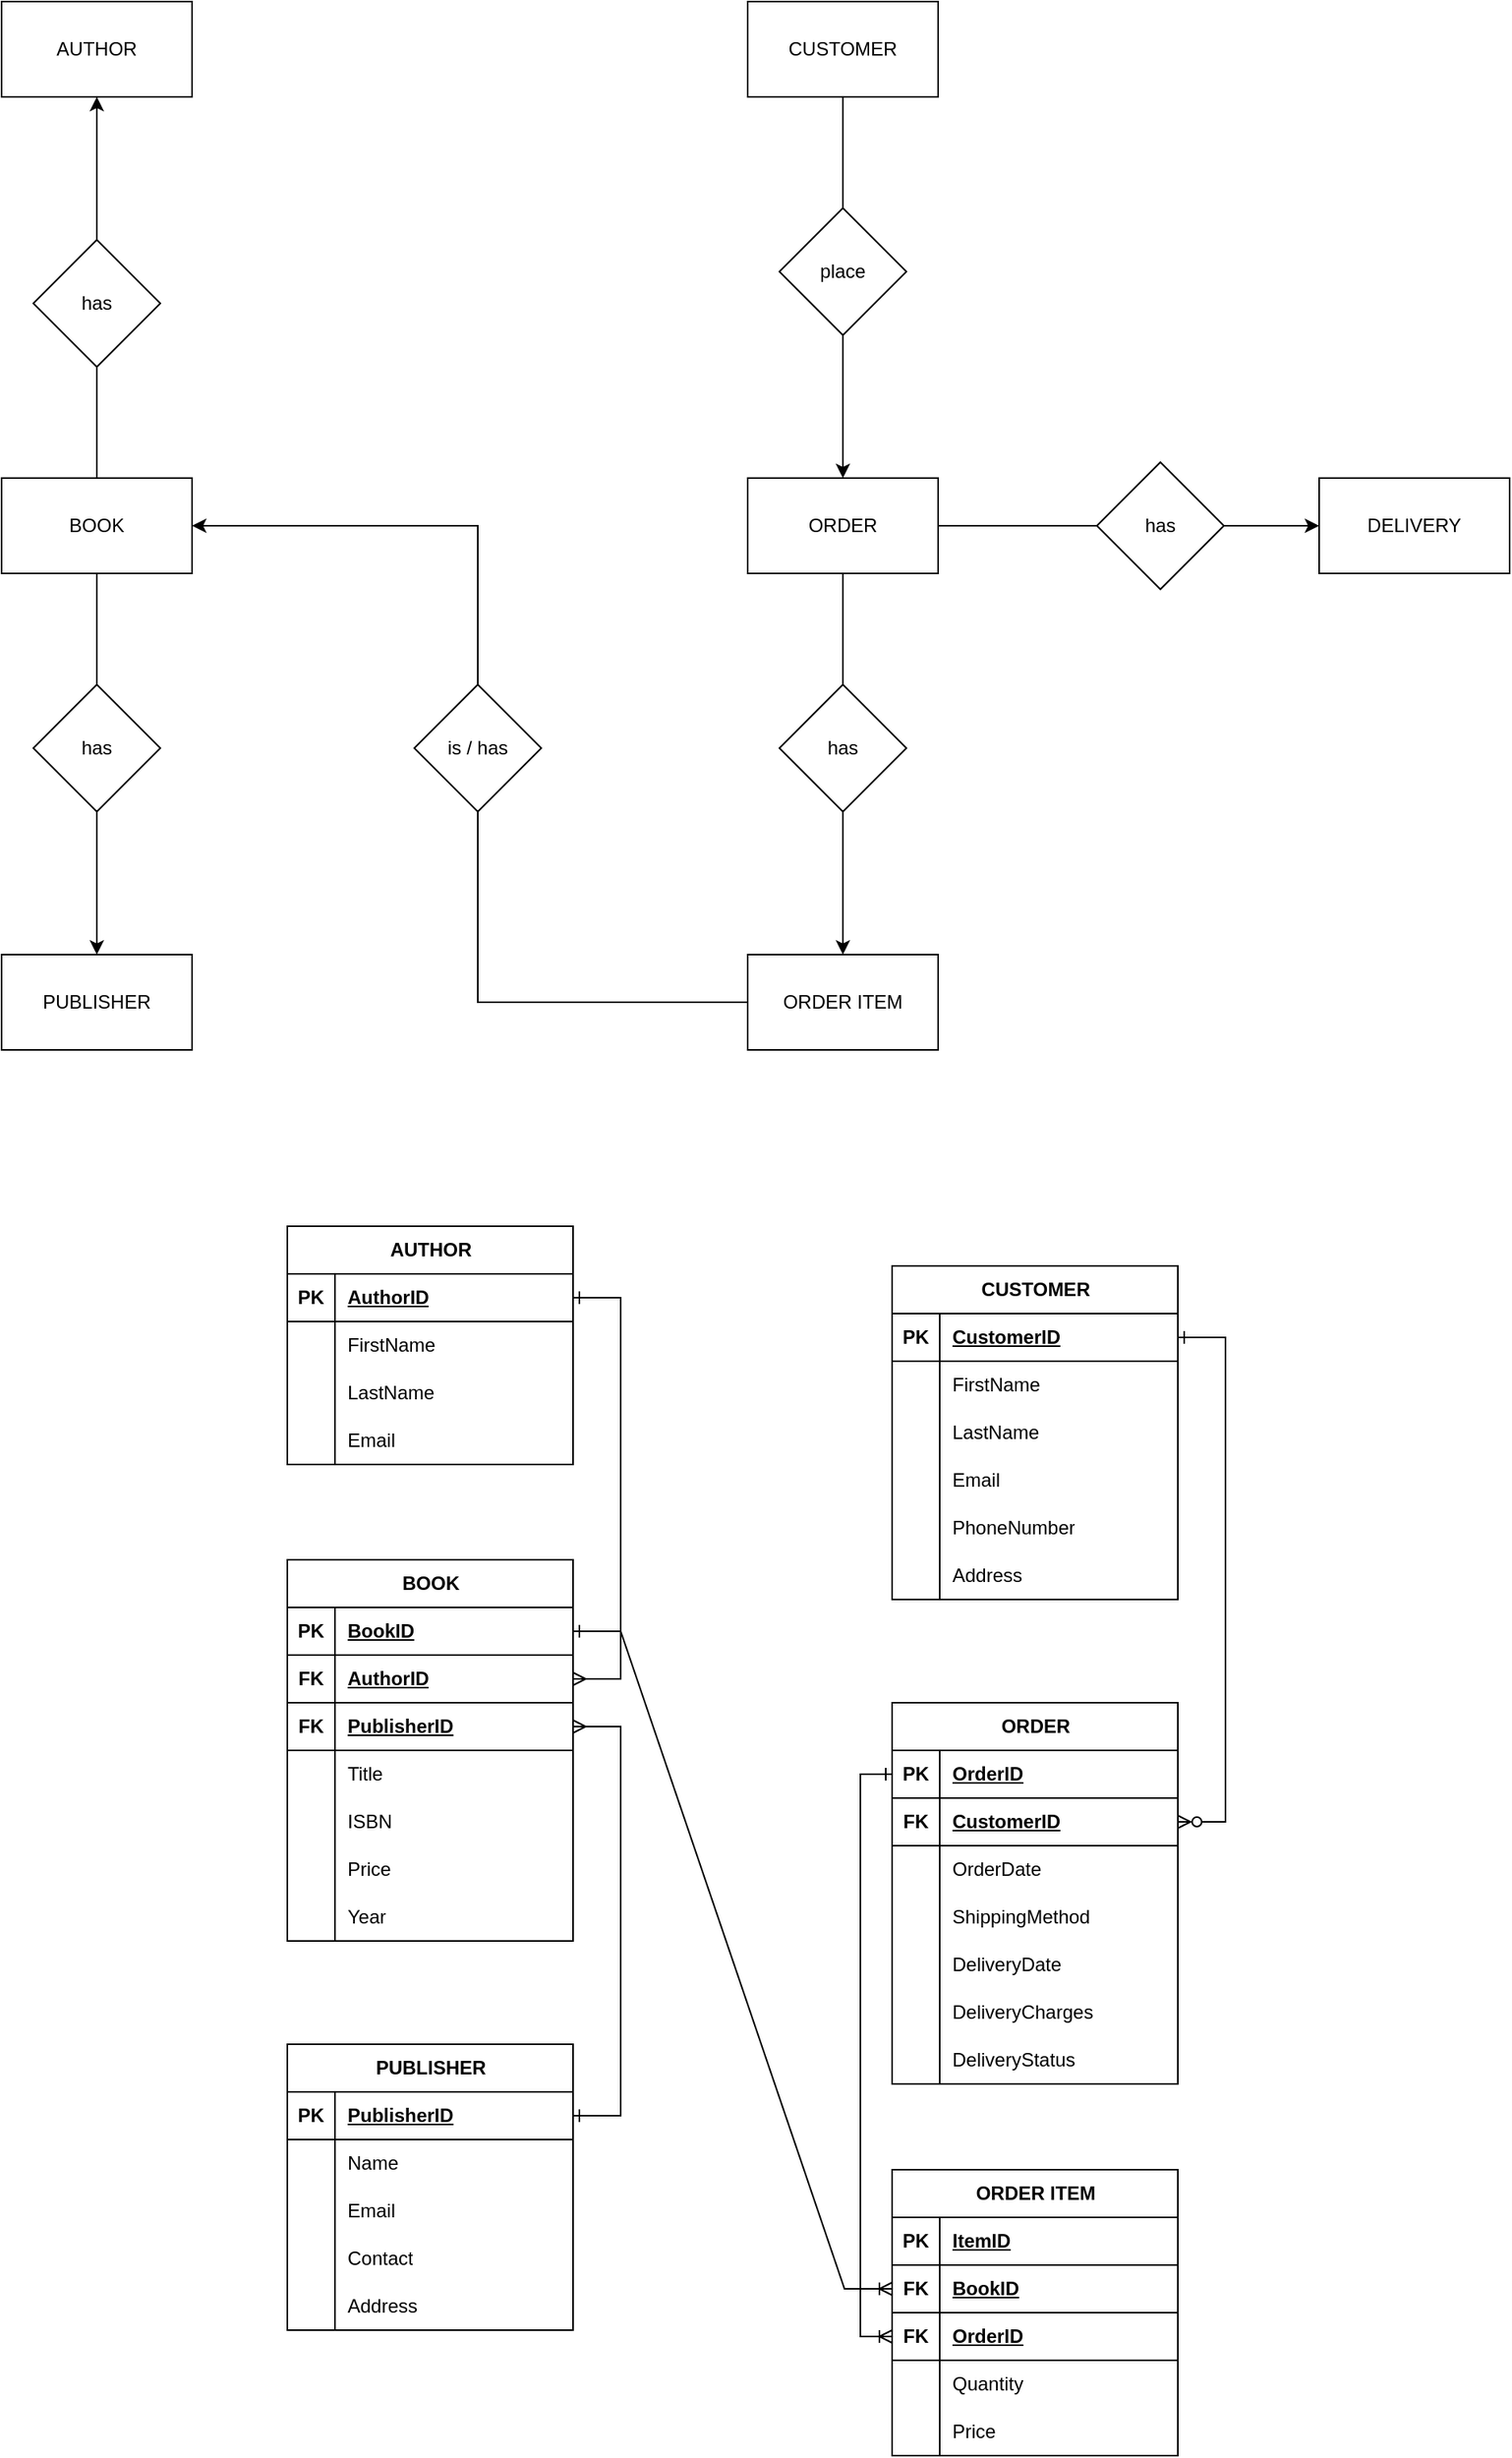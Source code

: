 <mxfile version="21.1.1" type="device">
  <diagram id="R2lEEEUBdFMjLlhIrx00" name="Page-1">
    <mxGraphModel dx="2206" dy="1990" grid="1" gridSize="10" guides="1" tooltips="1" connect="1" arrows="1" fold="1" page="1" pageScale="1" pageWidth="1169" pageHeight="827" math="0" shadow="0" extFonts="Permanent Marker^https://fonts.googleapis.com/css?family=Permanent+Marker">
      <root>
        <mxCell id="0" />
        <mxCell id="1" parent="0" />
        <mxCell id="jozKM6SbmB-oTrVSkdxk-28" value="BOOK" style="shape=table;startSize=30;container=1;collapsible=1;childLayout=tableLayout;fixedRows=1;rowLines=0;fontStyle=1;align=center;resizeLast=1;html=1;" parent="1" vertex="1">
          <mxGeometry x="289" y="237" width="180" height="240" as="geometry" />
        </mxCell>
        <mxCell id="jozKM6SbmB-oTrVSkdxk-29" value="" style="shape=tableRow;horizontal=0;startSize=0;swimlaneHead=0;swimlaneBody=0;fillColor=none;collapsible=0;dropTarget=0;points=[[0,0.5],[1,0.5]];portConstraint=eastwest;top=0;left=0;right=0;bottom=1;" parent="jozKM6SbmB-oTrVSkdxk-28" vertex="1">
          <mxGeometry y="30" width="180" height="30" as="geometry" />
        </mxCell>
        <mxCell id="jozKM6SbmB-oTrVSkdxk-30" value="PK" style="shape=partialRectangle;connectable=0;fillColor=none;top=0;left=0;bottom=0;right=0;fontStyle=1;overflow=hidden;whiteSpace=wrap;html=1;" parent="jozKM6SbmB-oTrVSkdxk-29" vertex="1">
          <mxGeometry width="30" height="30" as="geometry">
            <mxRectangle width="30" height="30" as="alternateBounds" />
          </mxGeometry>
        </mxCell>
        <mxCell id="jozKM6SbmB-oTrVSkdxk-31" value="BookID" style="shape=partialRectangle;connectable=0;fillColor=none;top=0;left=0;bottom=0;right=0;align=left;spacingLeft=6;fontStyle=5;overflow=hidden;whiteSpace=wrap;html=1;" parent="jozKM6SbmB-oTrVSkdxk-29" vertex="1">
          <mxGeometry x="30" width="150" height="30" as="geometry">
            <mxRectangle width="150" height="30" as="alternateBounds" />
          </mxGeometry>
        </mxCell>
        <mxCell id="jozKM6SbmB-oTrVSkdxk-190" value="" style="shape=tableRow;horizontal=0;startSize=0;swimlaneHead=0;swimlaneBody=0;fillColor=none;collapsible=0;dropTarget=0;points=[[0,0.5],[1,0.5]];portConstraint=eastwest;top=0;left=0;right=0;bottom=1;" parent="jozKM6SbmB-oTrVSkdxk-28" vertex="1">
          <mxGeometry y="60" width="180" height="30" as="geometry" />
        </mxCell>
        <mxCell id="jozKM6SbmB-oTrVSkdxk-191" value="FK" style="shape=partialRectangle;connectable=0;fillColor=none;top=0;left=0;bottom=0;right=0;fontStyle=1;overflow=hidden;whiteSpace=wrap;html=1;" parent="jozKM6SbmB-oTrVSkdxk-190" vertex="1">
          <mxGeometry width="30" height="30" as="geometry">
            <mxRectangle width="30" height="30" as="alternateBounds" />
          </mxGeometry>
        </mxCell>
        <mxCell id="jozKM6SbmB-oTrVSkdxk-192" value="AuthorID" style="shape=partialRectangle;connectable=0;fillColor=none;top=0;left=0;bottom=0;right=0;align=left;spacingLeft=6;fontStyle=5;overflow=hidden;whiteSpace=wrap;html=1;" parent="jozKM6SbmB-oTrVSkdxk-190" vertex="1">
          <mxGeometry x="30" width="150" height="30" as="geometry">
            <mxRectangle width="150" height="30" as="alternateBounds" />
          </mxGeometry>
        </mxCell>
        <mxCell id="jozKM6SbmB-oTrVSkdxk-206" value="" style="shape=tableRow;horizontal=0;startSize=0;swimlaneHead=0;swimlaneBody=0;fillColor=none;collapsible=0;dropTarget=0;points=[[0,0.5],[1,0.5]];portConstraint=eastwest;top=0;left=0;right=0;bottom=1;" parent="jozKM6SbmB-oTrVSkdxk-28" vertex="1">
          <mxGeometry y="90" width="180" height="30" as="geometry" />
        </mxCell>
        <mxCell id="jozKM6SbmB-oTrVSkdxk-207" value="FK" style="shape=partialRectangle;connectable=0;fillColor=none;top=0;left=0;bottom=0;right=0;fontStyle=1;overflow=hidden;whiteSpace=wrap;html=1;" parent="jozKM6SbmB-oTrVSkdxk-206" vertex="1">
          <mxGeometry width="30" height="30" as="geometry">
            <mxRectangle width="30" height="30" as="alternateBounds" />
          </mxGeometry>
        </mxCell>
        <mxCell id="jozKM6SbmB-oTrVSkdxk-208" value="PublisherID" style="shape=partialRectangle;connectable=0;fillColor=none;top=0;left=0;bottom=0;right=0;align=left;spacingLeft=6;fontStyle=5;overflow=hidden;whiteSpace=wrap;html=1;" parent="jozKM6SbmB-oTrVSkdxk-206" vertex="1">
          <mxGeometry x="30" width="150" height="30" as="geometry">
            <mxRectangle width="150" height="30" as="alternateBounds" />
          </mxGeometry>
        </mxCell>
        <mxCell id="jozKM6SbmB-oTrVSkdxk-32" value="" style="shape=tableRow;horizontal=0;startSize=0;swimlaneHead=0;swimlaneBody=0;fillColor=none;collapsible=0;dropTarget=0;points=[[0,0.5],[1,0.5]];portConstraint=eastwest;top=0;left=0;right=0;bottom=0;" parent="jozKM6SbmB-oTrVSkdxk-28" vertex="1">
          <mxGeometry y="120" width="180" height="30" as="geometry" />
        </mxCell>
        <mxCell id="jozKM6SbmB-oTrVSkdxk-33" value="" style="shape=partialRectangle;connectable=0;fillColor=none;top=0;left=0;bottom=0;right=0;editable=1;overflow=hidden;whiteSpace=wrap;html=1;" parent="jozKM6SbmB-oTrVSkdxk-32" vertex="1">
          <mxGeometry width="30" height="30" as="geometry">
            <mxRectangle width="30" height="30" as="alternateBounds" />
          </mxGeometry>
        </mxCell>
        <mxCell id="jozKM6SbmB-oTrVSkdxk-34" value="Title&lt;span style=&quot;white-space: pre;&quot;&gt; &lt;/span&gt;" style="shape=partialRectangle;connectable=0;fillColor=none;top=0;left=0;bottom=0;right=0;align=left;spacingLeft=6;overflow=hidden;whiteSpace=wrap;html=1;" parent="jozKM6SbmB-oTrVSkdxk-32" vertex="1">
          <mxGeometry x="30" width="150" height="30" as="geometry">
            <mxRectangle width="150" height="30" as="alternateBounds" />
          </mxGeometry>
        </mxCell>
        <mxCell id="jozKM6SbmB-oTrVSkdxk-38" value="" style="shape=tableRow;horizontal=0;startSize=0;swimlaneHead=0;swimlaneBody=0;fillColor=none;collapsible=0;dropTarget=0;points=[[0,0.5],[1,0.5]];portConstraint=eastwest;top=0;left=0;right=0;bottom=0;" parent="jozKM6SbmB-oTrVSkdxk-28" vertex="1">
          <mxGeometry y="150" width="180" height="30" as="geometry" />
        </mxCell>
        <mxCell id="jozKM6SbmB-oTrVSkdxk-39" value="" style="shape=partialRectangle;connectable=0;fillColor=none;top=0;left=0;bottom=0;right=0;editable=1;overflow=hidden;whiteSpace=wrap;html=1;" parent="jozKM6SbmB-oTrVSkdxk-38" vertex="1">
          <mxGeometry width="30" height="30" as="geometry">
            <mxRectangle width="30" height="30" as="alternateBounds" />
          </mxGeometry>
        </mxCell>
        <mxCell id="jozKM6SbmB-oTrVSkdxk-40" value="ISBN" style="shape=partialRectangle;connectable=0;fillColor=none;top=0;left=0;bottom=0;right=0;align=left;spacingLeft=6;overflow=hidden;whiteSpace=wrap;html=1;" parent="jozKM6SbmB-oTrVSkdxk-38" vertex="1">
          <mxGeometry x="30" width="150" height="30" as="geometry">
            <mxRectangle width="150" height="30" as="alternateBounds" />
          </mxGeometry>
        </mxCell>
        <mxCell id="jozKM6SbmB-oTrVSkdxk-41" value="" style="shape=tableRow;horizontal=0;startSize=0;swimlaneHead=0;swimlaneBody=0;fillColor=none;collapsible=0;dropTarget=0;points=[[0,0.5],[1,0.5]];portConstraint=eastwest;top=0;left=0;right=0;bottom=0;" parent="jozKM6SbmB-oTrVSkdxk-28" vertex="1">
          <mxGeometry y="180" width="180" height="30" as="geometry" />
        </mxCell>
        <mxCell id="jozKM6SbmB-oTrVSkdxk-42" value="" style="shape=partialRectangle;connectable=0;fillColor=none;top=0;left=0;bottom=0;right=0;editable=1;overflow=hidden;whiteSpace=wrap;html=1;" parent="jozKM6SbmB-oTrVSkdxk-41" vertex="1">
          <mxGeometry width="30" height="30" as="geometry">
            <mxRectangle width="30" height="30" as="alternateBounds" />
          </mxGeometry>
        </mxCell>
        <mxCell id="jozKM6SbmB-oTrVSkdxk-43" value="Price" style="shape=partialRectangle;connectable=0;fillColor=none;top=0;left=0;bottom=0;right=0;align=left;spacingLeft=6;overflow=hidden;whiteSpace=wrap;html=1;" parent="jozKM6SbmB-oTrVSkdxk-41" vertex="1">
          <mxGeometry x="30" width="150" height="30" as="geometry">
            <mxRectangle width="150" height="30" as="alternateBounds" />
          </mxGeometry>
        </mxCell>
        <mxCell id="jozKM6SbmB-oTrVSkdxk-227" value="" style="shape=tableRow;horizontal=0;startSize=0;swimlaneHead=0;swimlaneBody=0;fillColor=none;collapsible=0;dropTarget=0;points=[[0,0.5],[1,0.5]];portConstraint=eastwest;top=0;left=0;right=0;bottom=0;" parent="jozKM6SbmB-oTrVSkdxk-28" vertex="1">
          <mxGeometry y="210" width="180" height="30" as="geometry" />
        </mxCell>
        <mxCell id="jozKM6SbmB-oTrVSkdxk-228" value="" style="shape=partialRectangle;connectable=0;fillColor=none;top=0;left=0;bottom=0;right=0;editable=1;overflow=hidden;whiteSpace=wrap;html=1;" parent="jozKM6SbmB-oTrVSkdxk-227" vertex="1">
          <mxGeometry width="30" height="30" as="geometry">
            <mxRectangle width="30" height="30" as="alternateBounds" />
          </mxGeometry>
        </mxCell>
        <mxCell id="jozKM6SbmB-oTrVSkdxk-229" value="Year" style="shape=partialRectangle;connectable=0;fillColor=none;top=0;left=0;bottom=0;right=0;align=left;spacingLeft=6;overflow=hidden;whiteSpace=wrap;html=1;" parent="jozKM6SbmB-oTrVSkdxk-227" vertex="1">
          <mxGeometry x="30" width="150" height="30" as="geometry">
            <mxRectangle width="150" height="30" as="alternateBounds" />
          </mxGeometry>
        </mxCell>
        <mxCell id="jozKM6SbmB-oTrVSkdxk-92" value="CUSTOMER" style="shape=table;startSize=30;container=1;collapsible=1;childLayout=tableLayout;fixedRows=1;rowLines=0;fontStyle=1;align=center;resizeLast=1;html=1;" parent="1" vertex="1">
          <mxGeometry x="670" y="52" width="180" height="210" as="geometry" />
        </mxCell>
        <mxCell id="jozKM6SbmB-oTrVSkdxk-93" value="" style="shape=tableRow;horizontal=0;startSize=0;swimlaneHead=0;swimlaneBody=0;fillColor=none;collapsible=0;dropTarget=0;points=[[0,0.5],[1,0.5]];portConstraint=eastwest;top=0;left=0;right=0;bottom=1;" parent="jozKM6SbmB-oTrVSkdxk-92" vertex="1">
          <mxGeometry y="30" width="180" height="30" as="geometry" />
        </mxCell>
        <mxCell id="jozKM6SbmB-oTrVSkdxk-94" value="PK" style="shape=partialRectangle;connectable=0;fillColor=none;top=0;left=0;bottom=0;right=0;fontStyle=1;overflow=hidden;whiteSpace=wrap;html=1;" parent="jozKM6SbmB-oTrVSkdxk-93" vertex="1">
          <mxGeometry width="30" height="30" as="geometry">
            <mxRectangle width="30" height="30" as="alternateBounds" />
          </mxGeometry>
        </mxCell>
        <mxCell id="jozKM6SbmB-oTrVSkdxk-95" value="CustomerID" style="shape=partialRectangle;connectable=0;fillColor=none;top=0;left=0;bottom=0;right=0;align=left;spacingLeft=6;fontStyle=5;overflow=hidden;whiteSpace=wrap;html=1;" parent="jozKM6SbmB-oTrVSkdxk-93" vertex="1">
          <mxGeometry x="30" width="150" height="30" as="geometry">
            <mxRectangle width="150" height="30" as="alternateBounds" />
          </mxGeometry>
        </mxCell>
        <mxCell id="jozKM6SbmB-oTrVSkdxk-96" value="" style="shape=tableRow;horizontal=0;startSize=0;swimlaneHead=0;swimlaneBody=0;fillColor=none;collapsible=0;dropTarget=0;points=[[0,0.5],[1,0.5]];portConstraint=eastwest;top=0;left=0;right=0;bottom=0;" parent="jozKM6SbmB-oTrVSkdxk-92" vertex="1">
          <mxGeometry y="60" width="180" height="30" as="geometry" />
        </mxCell>
        <mxCell id="jozKM6SbmB-oTrVSkdxk-97" value="" style="shape=partialRectangle;connectable=0;fillColor=none;top=0;left=0;bottom=0;right=0;editable=1;overflow=hidden;whiteSpace=wrap;html=1;" parent="jozKM6SbmB-oTrVSkdxk-96" vertex="1">
          <mxGeometry width="30" height="30" as="geometry">
            <mxRectangle width="30" height="30" as="alternateBounds" />
          </mxGeometry>
        </mxCell>
        <mxCell id="jozKM6SbmB-oTrVSkdxk-98" value="FirstName" style="shape=partialRectangle;connectable=0;fillColor=none;top=0;left=0;bottom=0;right=0;align=left;spacingLeft=6;overflow=hidden;whiteSpace=wrap;html=1;" parent="jozKM6SbmB-oTrVSkdxk-96" vertex="1">
          <mxGeometry x="30" width="150" height="30" as="geometry">
            <mxRectangle width="150" height="30" as="alternateBounds" />
          </mxGeometry>
        </mxCell>
        <mxCell id="jozKM6SbmB-oTrVSkdxk-99" value="" style="shape=tableRow;horizontal=0;startSize=0;swimlaneHead=0;swimlaneBody=0;fillColor=none;collapsible=0;dropTarget=0;points=[[0,0.5],[1,0.5]];portConstraint=eastwest;top=0;left=0;right=0;bottom=0;" parent="jozKM6SbmB-oTrVSkdxk-92" vertex="1">
          <mxGeometry y="90" width="180" height="30" as="geometry" />
        </mxCell>
        <mxCell id="jozKM6SbmB-oTrVSkdxk-100" value="" style="shape=partialRectangle;connectable=0;fillColor=none;top=0;left=0;bottom=0;right=0;editable=1;overflow=hidden;whiteSpace=wrap;html=1;" parent="jozKM6SbmB-oTrVSkdxk-99" vertex="1">
          <mxGeometry width="30" height="30" as="geometry">
            <mxRectangle width="30" height="30" as="alternateBounds" />
          </mxGeometry>
        </mxCell>
        <mxCell id="jozKM6SbmB-oTrVSkdxk-101" value="LastName" style="shape=partialRectangle;connectable=0;fillColor=none;top=0;left=0;bottom=0;right=0;align=left;spacingLeft=6;overflow=hidden;whiteSpace=wrap;html=1;" parent="jozKM6SbmB-oTrVSkdxk-99" vertex="1">
          <mxGeometry x="30" width="150" height="30" as="geometry">
            <mxRectangle width="150" height="30" as="alternateBounds" />
          </mxGeometry>
        </mxCell>
        <mxCell id="jozKM6SbmB-oTrVSkdxk-102" value="" style="shape=tableRow;horizontal=0;startSize=0;swimlaneHead=0;swimlaneBody=0;fillColor=none;collapsible=0;dropTarget=0;points=[[0,0.5],[1,0.5]];portConstraint=eastwest;top=0;left=0;right=0;bottom=0;" parent="jozKM6SbmB-oTrVSkdxk-92" vertex="1">
          <mxGeometry y="120" width="180" height="30" as="geometry" />
        </mxCell>
        <mxCell id="jozKM6SbmB-oTrVSkdxk-103" value="" style="shape=partialRectangle;connectable=0;fillColor=none;top=0;left=0;bottom=0;right=0;editable=1;overflow=hidden;whiteSpace=wrap;html=1;" parent="jozKM6SbmB-oTrVSkdxk-102" vertex="1">
          <mxGeometry width="30" height="30" as="geometry">
            <mxRectangle width="30" height="30" as="alternateBounds" />
          </mxGeometry>
        </mxCell>
        <mxCell id="jozKM6SbmB-oTrVSkdxk-104" value="Email" style="shape=partialRectangle;connectable=0;fillColor=none;top=0;left=0;bottom=0;right=0;align=left;spacingLeft=6;overflow=hidden;whiteSpace=wrap;html=1;" parent="jozKM6SbmB-oTrVSkdxk-102" vertex="1">
          <mxGeometry x="30" width="150" height="30" as="geometry">
            <mxRectangle width="150" height="30" as="alternateBounds" />
          </mxGeometry>
        </mxCell>
        <mxCell id="jozKM6SbmB-oTrVSkdxk-105" value="" style="shape=tableRow;horizontal=0;startSize=0;swimlaneHead=0;swimlaneBody=0;fillColor=none;collapsible=0;dropTarget=0;points=[[0,0.5],[1,0.5]];portConstraint=eastwest;top=0;left=0;right=0;bottom=0;" parent="jozKM6SbmB-oTrVSkdxk-92" vertex="1">
          <mxGeometry y="150" width="180" height="30" as="geometry" />
        </mxCell>
        <mxCell id="jozKM6SbmB-oTrVSkdxk-106" value="" style="shape=partialRectangle;connectable=0;fillColor=none;top=0;left=0;bottom=0;right=0;editable=1;overflow=hidden;whiteSpace=wrap;html=1;" parent="jozKM6SbmB-oTrVSkdxk-105" vertex="1">
          <mxGeometry width="30" height="30" as="geometry">
            <mxRectangle width="30" height="30" as="alternateBounds" />
          </mxGeometry>
        </mxCell>
        <mxCell id="jozKM6SbmB-oTrVSkdxk-107" value="PhoneNumber" style="shape=partialRectangle;connectable=0;fillColor=none;top=0;left=0;bottom=0;right=0;align=left;spacingLeft=6;overflow=hidden;whiteSpace=wrap;html=1;" parent="jozKM6SbmB-oTrVSkdxk-105" vertex="1">
          <mxGeometry x="30" width="150" height="30" as="geometry">
            <mxRectangle width="150" height="30" as="alternateBounds" />
          </mxGeometry>
        </mxCell>
        <mxCell id="jozKM6SbmB-oTrVSkdxk-108" value="" style="shape=tableRow;horizontal=0;startSize=0;swimlaneHead=0;swimlaneBody=0;fillColor=none;collapsible=0;dropTarget=0;points=[[0,0.5],[1,0.5]];portConstraint=eastwest;top=0;left=0;right=0;bottom=0;" parent="jozKM6SbmB-oTrVSkdxk-92" vertex="1">
          <mxGeometry y="180" width="180" height="30" as="geometry" />
        </mxCell>
        <mxCell id="jozKM6SbmB-oTrVSkdxk-109" value="" style="shape=partialRectangle;connectable=0;fillColor=none;top=0;left=0;bottom=0;right=0;editable=1;overflow=hidden;whiteSpace=wrap;html=1;" parent="jozKM6SbmB-oTrVSkdxk-108" vertex="1">
          <mxGeometry width="30" height="30" as="geometry">
            <mxRectangle width="30" height="30" as="alternateBounds" />
          </mxGeometry>
        </mxCell>
        <mxCell id="jozKM6SbmB-oTrVSkdxk-110" value="Address" style="shape=partialRectangle;connectable=0;fillColor=none;top=0;left=0;bottom=0;right=0;align=left;spacingLeft=6;overflow=hidden;whiteSpace=wrap;html=1;" parent="jozKM6SbmB-oTrVSkdxk-108" vertex="1">
          <mxGeometry x="30" width="150" height="30" as="geometry">
            <mxRectangle width="150" height="30" as="alternateBounds" />
          </mxGeometry>
        </mxCell>
        <mxCell id="jozKM6SbmB-oTrVSkdxk-112" value="ORDER" style="shape=table;startSize=30;container=1;collapsible=1;childLayout=tableLayout;fixedRows=1;rowLines=0;fontStyle=1;align=center;resizeLast=1;html=1;" parent="1" vertex="1">
          <mxGeometry x="670" y="327" width="180" height="240" as="geometry" />
        </mxCell>
        <mxCell id="jozKM6SbmB-oTrVSkdxk-113" value="" style="shape=tableRow;horizontal=0;startSize=0;swimlaneHead=0;swimlaneBody=0;fillColor=none;collapsible=0;dropTarget=0;points=[[0,0.5],[1,0.5]];portConstraint=eastwest;top=0;left=0;right=0;bottom=1;" parent="jozKM6SbmB-oTrVSkdxk-112" vertex="1">
          <mxGeometry y="30" width="180" height="30" as="geometry" />
        </mxCell>
        <mxCell id="jozKM6SbmB-oTrVSkdxk-114" value="PK" style="shape=partialRectangle;connectable=0;fillColor=none;top=0;left=0;bottom=0;right=0;fontStyle=1;overflow=hidden;whiteSpace=wrap;html=1;" parent="jozKM6SbmB-oTrVSkdxk-113" vertex="1">
          <mxGeometry width="30" height="30" as="geometry">
            <mxRectangle width="30" height="30" as="alternateBounds" />
          </mxGeometry>
        </mxCell>
        <mxCell id="jozKM6SbmB-oTrVSkdxk-115" value="OrderID" style="shape=partialRectangle;connectable=0;fillColor=none;top=0;left=0;bottom=0;right=0;align=left;spacingLeft=6;fontStyle=5;overflow=hidden;whiteSpace=wrap;html=1;" parent="jozKM6SbmB-oTrVSkdxk-113" vertex="1">
          <mxGeometry x="30" width="150" height="30" as="geometry">
            <mxRectangle width="150" height="30" as="alternateBounds" />
          </mxGeometry>
        </mxCell>
        <mxCell id="gXdsU7PCixIgudq1ZQ0h-16" value="" style="shape=tableRow;horizontal=0;startSize=0;swimlaneHead=0;swimlaneBody=0;fillColor=none;collapsible=0;dropTarget=0;points=[[0,0.5],[1,0.5]];portConstraint=eastwest;top=0;left=0;right=0;bottom=1;" vertex="1" parent="jozKM6SbmB-oTrVSkdxk-112">
          <mxGeometry y="60" width="180" height="30" as="geometry" />
        </mxCell>
        <mxCell id="gXdsU7PCixIgudq1ZQ0h-17" value="FK" style="shape=partialRectangle;connectable=0;fillColor=none;top=0;left=0;bottom=0;right=0;fontStyle=1;overflow=hidden;whiteSpace=wrap;html=1;" vertex="1" parent="gXdsU7PCixIgudq1ZQ0h-16">
          <mxGeometry width="30" height="30" as="geometry">
            <mxRectangle width="30" height="30" as="alternateBounds" />
          </mxGeometry>
        </mxCell>
        <mxCell id="gXdsU7PCixIgudq1ZQ0h-18" value="CustomerID" style="shape=partialRectangle;connectable=0;fillColor=none;top=0;left=0;bottom=0;right=0;align=left;spacingLeft=6;fontStyle=5;overflow=hidden;whiteSpace=wrap;html=1;" vertex="1" parent="gXdsU7PCixIgudq1ZQ0h-16">
          <mxGeometry x="30" width="150" height="30" as="geometry">
            <mxRectangle width="150" height="30" as="alternateBounds" />
          </mxGeometry>
        </mxCell>
        <mxCell id="jozKM6SbmB-oTrVSkdxk-116" value="" style="shape=tableRow;horizontal=0;startSize=0;swimlaneHead=0;swimlaneBody=0;fillColor=none;collapsible=0;dropTarget=0;points=[[0,0.5],[1,0.5]];portConstraint=eastwest;top=0;left=0;right=0;bottom=0;" parent="jozKM6SbmB-oTrVSkdxk-112" vertex="1">
          <mxGeometry y="90" width="180" height="30" as="geometry" />
        </mxCell>
        <mxCell id="jozKM6SbmB-oTrVSkdxk-117" value="" style="shape=partialRectangle;connectable=0;fillColor=none;top=0;left=0;bottom=0;right=0;editable=1;overflow=hidden;whiteSpace=wrap;html=1;" parent="jozKM6SbmB-oTrVSkdxk-116" vertex="1">
          <mxGeometry width="30" height="30" as="geometry">
            <mxRectangle width="30" height="30" as="alternateBounds" />
          </mxGeometry>
        </mxCell>
        <mxCell id="jozKM6SbmB-oTrVSkdxk-118" value="OrderDate" style="shape=partialRectangle;connectable=0;fillColor=none;top=0;left=0;bottom=0;right=0;align=left;spacingLeft=6;overflow=hidden;whiteSpace=wrap;html=1;" parent="jozKM6SbmB-oTrVSkdxk-116" vertex="1">
          <mxGeometry x="30" width="150" height="30" as="geometry">
            <mxRectangle width="150" height="30" as="alternateBounds" />
          </mxGeometry>
        </mxCell>
        <mxCell id="gXdsU7PCixIgudq1ZQ0h-1" value="" style="shape=tableRow;horizontal=0;startSize=0;swimlaneHead=0;swimlaneBody=0;fillColor=none;collapsible=0;dropTarget=0;points=[[0,0.5],[1,0.5]];portConstraint=eastwest;top=0;left=0;right=0;bottom=0;" vertex="1" parent="jozKM6SbmB-oTrVSkdxk-112">
          <mxGeometry y="120" width="180" height="30" as="geometry" />
        </mxCell>
        <mxCell id="gXdsU7PCixIgudq1ZQ0h-2" value="" style="shape=partialRectangle;connectable=0;fillColor=none;top=0;left=0;bottom=0;right=0;editable=1;overflow=hidden;whiteSpace=wrap;html=1;" vertex="1" parent="gXdsU7PCixIgudq1ZQ0h-1">
          <mxGeometry width="30" height="30" as="geometry">
            <mxRectangle width="30" height="30" as="alternateBounds" />
          </mxGeometry>
        </mxCell>
        <mxCell id="gXdsU7PCixIgudq1ZQ0h-3" value="ShippingMethod" style="shape=partialRectangle;connectable=0;fillColor=none;top=0;left=0;bottom=0;right=0;align=left;spacingLeft=6;overflow=hidden;whiteSpace=wrap;html=1;" vertex="1" parent="gXdsU7PCixIgudq1ZQ0h-1">
          <mxGeometry x="30" width="150" height="30" as="geometry">
            <mxRectangle width="150" height="30" as="alternateBounds" />
          </mxGeometry>
        </mxCell>
        <mxCell id="gXdsU7PCixIgudq1ZQ0h-4" value="" style="shape=tableRow;horizontal=0;startSize=0;swimlaneHead=0;swimlaneBody=0;fillColor=none;collapsible=0;dropTarget=0;points=[[0,0.5],[1,0.5]];portConstraint=eastwest;top=0;left=0;right=0;bottom=0;" vertex="1" parent="jozKM6SbmB-oTrVSkdxk-112">
          <mxGeometry y="150" width="180" height="30" as="geometry" />
        </mxCell>
        <mxCell id="gXdsU7PCixIgudq1ZQ0h-5" value="" style="shape=partialRectangle;connectable=0;fillColor=none;top=0;left=0;bottom=0;right=0;editable=1;overflow=hidden;whiteSpace=wrap;html=1;" vertex="1" parent="gXdsU7PCixIgudq1ZQ0h-4">
          <mxGeometry width="30" height="30" as="geometry">
            <mxRectangle width="30" height="30" as="alternateBounds" />
          </mxGeometry>
        </mxCell>
        <mxCell id="gXdsU7PCixIgudq1ZQ0h-6" value="DeliveryDate" style="shape=partialRectangle;connectable=0;fillColor=none;top=0;left=0;bottom=0;right=0;align=left;spacingLeft=6;overflow=hidden;whiteSpace=wrap;html=1;" vertex="1" parent="gXdsU7PCixIgudq1ZQ0h-4">
          <mxGeometry x="30" width="150" height="30" as="geometry">
            <mxRectangle width="150" height="30" as="alternateBounds" />
          </mxGeometry>
        </mxCell>
        <mxCell id="gXdsU7PCixIgudq1ZQ0h-13" value="" style="shape=tableRow;horizontal=0;startSize=0;swimlaneHead=0;swimlaneBody=0;fillColor=none;collapsible=0;dropTarget=0;points=[[0,0.5],[1,0.5]];portConstraint=eastwest;top=0;left=0;right=0;bottom=0;" vertex="1" parent="jozKM6SbmB-oTrVSkdxk-112">
          <mxGeometry y="180" width="180" height="30" as="geometry" />
        </mxCell>
        <mxCell id="gXdsU7PCixIgudq1ZQ0h-14" value="" style="shape=partialRectangle;connectable=0;fillColor=none;top=0;left=0;bottom=0;right=0;editable=1;overflow=hidden;whiteSpace=wrap;html=1;" vertex="1" parent="gXdsU7PCixIgudq1ZQ0h-13">
          <mxGeometry width="30" height="30" as="geometry">
            <mxRectangle width="30" height="30" as="alternateBounds" />
          </mxGeometry>
        </mxCell>
        <mxCell id="gXdsU7PCixIgudq1ZQ0h-15" value="DeliveryCharges" style="shape=partialRectangle;connectable=0;fillColor=none;top=0;left=0;bottom=0;right=0;align=left;spacingLeft=6;overflow=hidden;whiteSpace=wrap;html=1;" vertex="1" parent="gXdsU7PCixIgudq1ZQ0h-13">
          <mxGeometry x="30" width="150" height="30" as="geometry">
            <mxRectangle width="150" height="30" as="alternateBounds" />
          </mxGeometry>
        </mxCell>
        <mxCell id="gXdsU7PCixIgudq1ZQ0h-19" value="" style="shape=tableRow;horizontal=0;startSize=0;swimlaneHead=0;swimlaneBody=0;fillColor=none;collapsible=0;dropTarget=0;points=[[0,0.5],[1,0.5]];portConstraint=eastwest;top=0;left=0;right=0;bottom=0;" vertex="1" parent="jozKM6SbmB-oTrVSkdxk-112">
          <mxGeometry y="210" width="180" height="30" as="geometry" />
        </mxCell>
        <mxCell id="gXdsU7PCixIgudq1ZQ0h-20" value="" style="shape=partialRectangle;connectable=0;fillColor=none;top=0;left=0;bottom=0;right=0;editable=1;overflow=hidden;whiteSpace=wrap;html=1;" vertex="1" parent="gXdsU7PCixIgudq1ZQ0h-19">
          <mxGeometry width="30" height="30" as="geometry">
            <mxRectangle width="30" height="30" as="alternateBounds" />
          </mxGeometry>
        </mxCell>
        <mxCell id="gXdsU7PCixIgudq1ZQ0h-21" value="DeliveryStatus" style="shape=partialRectangle;connectable=0;fillColor=none;top=0;left=0;bottom=0;right=0;align=left;spacingLeft=6;overflow=hidden;whiteSpace=wrap;html=1;" vertex="1" parent="gXdsU7PCixIgudq1ZQ0h-19">
          <mxGeometry x="30" width="150" height="30" as="geometry">
            <mxRectangle width="150" height="30" as="alternateBounds" />
          </mxGeometry>
        </mxCell>
        <mxCell id="jozKM6SbmB-oTrVSkdxk-135" value="ORDER ITEM" style="shape=table;startSize=30;container=1;collapsible=1;childLayout=tableLayout;fixedRows=1;rowLines=0;fontStyle=1;align=center;resizeLast=1;html=1;" parent="1" vertex="1">
          <mxGeometry x="670" y="621" width="180" height="180" as="geometry" />
        </mxCell>
        <mxCell id="jozKM6SbmB-oTrVSkdxk-136" value="" style="shape=tableRow;horizontal=0;startSize=0;swimlaneHead=0;swimlaneBody=0;fillColor=none;collapsible=0;dropTarget=0;points=[[0,0.5],[1,0.5]];portConstraint=eastwest;top=0;left=0;right=0;bottom=1;" parent="jozKM6SbmB-oTrVSkdxk-135" vertex="1">
          <mxGeometry y="30" width="180" height="30" as="geometry" />
        </mxCell>
        <mxCell id="jozKM6SbmB-oTrVSkdxk-137" value="PK" style="shape=partialRectangle;connectable=0;fillColor=none;top=0;left=0;bottom=0;right=0;fontStyle=1;overflow=hidden;whiteSpace=wrap;html=1;" parent="jozKM6SbmB-oTrVSkdxk-136" vertex="1">
          <mxGeometry width="30" height="30" as="geometry">
            <mxRectangle width="30" height="30" as="alternateBounds" />
          </mxGeometry>
        </mxCell>
        <mxCell id="jozKM6SbmB-oTrVSkdxk-138" value="ItemID" style="shape=partialRectangle;connectable=0;fillColor=none;top=0;left=0;bottom=0;right=0;align=left;spacingLeft=6;fontStyle=5;overflow=hidden;whiteSpace=wrap;html=1;" parent="jozKM6SbmB-oTrVSkdxk-136" vertex="1">
          <mxGeometry x="30" width="150" height="30" as="geometry">
            <mxRectangle width="150" height="30" as="alternateBounds" />
          </mxGeometry>
        </mxCell>
        <mxCell id="jozKM6SbmB-oTrVSkdxk-139" value="" style="shape=tableRow;horizontal=0;startSize=0;swimlaneHead=0;swimlaneBody=0;fillColor=none;collapsible=0;dropTarget=0;points=[[0,0.5],[1,0.5]];portConstraint=eastwest;top=0;left=0;right=0;bottom=1;" parent="jozKM6SbmB-oTrVSkdxk-135" vertex="1">
          <mxGeometry y="60" width="180" height="30" as="geometry" />
        </mxCell>
        <mxCell id="jozKM6SbmB-oTrVSkdxk-140" value="FK" style="shape=partialRectangle;connectable=0;fillColor=none;top=0;left=0;bottom=0;right=0;fontStyle=1;overflow=hidden;whiteSpace=wrap;html=1;" parent="jozKM6SbmB-oTrVSkdxk-139" vertex="1">
          <mxGeometry width="30" height="30" as="geometry">
            <mxRectangle width="30" height="30" as="alternateBounds" />
          </mxGeometry>
        </mxCell>
        <mxCell id="jozKM6SbmB-oTrVSkdxk-141" value="BookID" style="shape=partialRectangle;connectable=0;fillColor=none;top=0;left=0;bottom=0;right=0;align=left;spacingLeft=6;fontStyle=5;overflow=hidden;whiteSpace=wrap;html=1;" parent="jozKM6SbmB-oTrVSkdxk-139" vertex="1">
          <mxGeometry x="30" width="150" height="30" as="geometry">
            <mxRectangle width="150" height="30" as="alternateBounds" />
          </mxGeometry>
        </mxCell>
        <mxCell id="gXdsU7PCixIgudq1ZQ0h-10" value="" style="shape=tableRow;horizontal=0;startSize=0;swimlaneHead=0;swimlaneBody=0;fillColor=none;collapsible=0;dropTarget=0;points=[[0,0.5],[1,0.5]];portConstraint=eastwest;top=0;left=0;right=0;bottom=1;" vertex="1" parent="jozKM6SbmB-oTrVSkdxk-135">
          <mxGeometry y="90" width="180" height="30" as="geometry" />
        </mxCell>
        <mxCell id="gXdsU7PCixIgudq1ZQ0h-11" value="FK" style="shape=partialRectangle;connectable=0;fillColor=none;top=0;left=0;bottom=0;right=0;fontStyle=1;overflow=hidden;whiteSpace=wrap;html=1;" vertex="1" parent="gXdsU7PCixIgudq1ZQ0h-10">
          <mxGeometry width="30" height="30" as="geometry">
            <mxRectangle width="30" height="30" as="alternateBounds" />
          </mxGeometry>
        </mxCell>
        <mxCell id="gXdsU7PCixIgudq1ZQ0h-12" value="OrderID" style="shape=partialRectangle;connectable=0;fillColor=none;top=0;left=0;bottom=0;right=0;align=left;spacingLeft=6;fontStyle=5;overflow=hidden;whiteSpace=wrap;html=1;" vertex="1" parent="gXdsU7PCixIgudq1ZQ0h-10">
          <mxGeometry x="30" width="150" height="30" as="geometry">
            <mxRectangle width="150" height="30" as="alternateBounds" />
          </mxGeometry>
        </mxCell>
        <mxCell id="jozKM6SbmB-oTrVSkdxk-142" value="" style="shape=tableRow;horizontal=0;startSize=0;swimlaneHead=0;swimlaneBody=0;fillColor=none;collapsible=0;dropTarget=0;points=[[0,0.5],[1,0.5]];portConstraint=eastwest;top=0;left=0;right=0;bottom=0;" parent="jozKM6SbmB-oTrVSkdxk-135" vertex="1">
          <mxGeometry y="120" width="180" height="30" as="geometry" />
        </mxCell>
        <mxCell id="jozKM6SbmB-oTrVSkdxk-143" value="" style="shape=partialRectangle;connectable=0;fillColor=none;top=0;left=0;bottom=0;right=0;editable=1;overflow=hidden;whiteSpace=wrap;html=1;" parent="jozKM6SbmB-oTrVSkdxk-142" vertex="1">
          <mxGeometry width="30" height="30" as="geometry">
            <mxRectangle width="30" height="30" as="alternateBounds" />
          </mxGeometry>
        </mxCell>
        <mxCell id="jozKM6SbmB-oTrVSkdxk-144" value="Quantity" style="shape=partialRectangle;connectable=0;fillColor=none;top=0;left=0;bottom=0;right=0;align=left;spacingLeft=6;overflow=hidden;whiteSpace=wrap;html=1;" parent="jozKM6SbmB-oTrVSkdxk-142" vertex="1">
          <mxGeometry x="30" width="150" height="30" as="geometry">
            <mxRectangle width="150" height="30" as="alternateBounds" />
          </mxGeometry>
        </mxCell>
        <mxCell id="jozKM6SbmB-oTrVSkdxk-146" value="" style="shape=tableRow;horizontal=0;startSize=0;swimlaneHead=0;swimlaneBody=0;fillColor=none;collapsible=0;dropTarget=0;points=[[0,0.5],[1,0.5]];portConstraint=eastwest;top=0;left=0;right=0;bottom=0;" parent="jozKM6SbmB-oTrVSkdxk-135" vertex="1">
          <mxGeometry y="150" width="180" height="30" as="geometry" />
        </mxCell>
        <mxCell id="jozKM6SbmB-oTrVSkdxk-147" value="" style="shape=partialRectangle;connectable=0;fillColor=none;top=0;left=0;bottom=0;right=0;editable=1;overflow=hidden;whiteSpace=wrap;html=1;" parent="jozKM6SbmB-oTrVSkdxk-146" vertex="1">
          <mxGeometry width="30" height="30" as="geometry">
            <mxRectangle width="30" height="30" as="alternateBounds" />
          </mxGeometry>
        </mxCell>
        <mxCell id="jozKM6SbmB-oTrVSkdxk-148" value="Price" style="shape=partialRectangle;connectable=0;fillColor=none;top=0;left=0;bottom=0;right=0;align=left;spacingLeft=6;overflow=hidden;whiteSpace=wrap;html=1;" parent="jozKM6SbmB-oTrVSkdxk-146" vertex="1">
          <mxGeometry x="30" width="150" height="30" as="geometry">
            <mxRectangle width="150" height="30" as="alternateBounds" />
          </mxGeometry>
        </mxCell>
        <mxCell id="jozKM6SbmB-oTrVSkdxk-170" value="AUTHOR" style="shape=table;startSize=30;container=1;collapsible=1;childLayout=tableLayout;fixedRows=1;rowLines=0;fontStyle=1;align=center;resizeLast=1;html=1;" parent="1" vertex="1">
          <mxGeometry x="289" y="27" width="180" height="150" as="geometry">
            <mxRectangle x="135" y="110" width="90" height="30" as="alternateBounds" />
          </mxGeometry>
        </mxCell>
        <mxCell id="jozKM6SbmB-oTrVSkdxk-171" value="" style="shape=tableRow;horizontal=0;startSize=0;swimlaneHead=0;swimlaneBody=0;fillColor=none;collapsible=0;dropTarget=0;points=[[0,0.5],[1,0.5]];portConstraint=eastwest;top=0;left=0;right=0;bottom=1;" parent="jozKM6SbmB-oTrVSkdxk-170" vertex="1">
          <mxGeometry y="30" width="180" height="30" as="geometry" />
        </mxCell>
        <mxCell id="jozKM6SbmB-oTrVSkdxk-172" value="PK" style="shape=partialRectangle;connectable=0;fillColor=none;top=0;left=0;bottom=0;right=0;fontStyle=1;overflow=hidden;whiteSpace=wrap;html=1;" parent="jozKM6SbmB-oTrVSkdxk-171" vertex="1">
          <mxGeometry width="30" height="30" as="geometry">
            <mxRectangle width="30" height="30" as="alternateBounds" />
          </mxGeometry>
        </mxCell>
        <mxCell id="jozKM6SbmB-oTrVSkdxk-173" value="AuthorID" style="shape=partialRectangle;connectable=0;fillColor=none;top=0;left=0;bottom=0;right=0;align=left;spacingLeft=6;fontStyle=5;overflow=hidden;whiteSpace=wrap;html=1;" parent="jozKM6SbmB-oTrVSkdxk-171" vertex="1">
          <mxGeometry x="30" width="150" height="30" as="geometry">
            <mxRectangle width="150" height="30" as="alternateBounds" />
          </mxGeometry>
        </mxCell>
        <mxCell id="jozKM6SbmB-oTrVSkdxk-174" value="" style="shape=tableRow;horizontal=0;startSize=0;swimlaneHead=0;swimlaneBody=0;fillColor=none;collapsible=0;dropTarget=0;points=[[0,0.5],[1,0.5]];portConstraint=eastwest;top=0;left=0;right=0;bottom=0;" parent="jozKM6SbmB-oTrVSkdxk-170" vertex="1">
          <mxGeometry y="60" width="180" height="30" as="geometry" />
        </mxCell>
        <mxCell id="jozKM6SbmB-oTrVSkdxk-175" value="" style="shape=partialRectangle;connectable=0;fillColor=none;top=0;left=0;bottom=0;right=0;editable=1;overflow=hidden;whiteSpace=wrap;html=1;" parent="jozKM6SbmB-oTrVSkdxk-174" vertex="1">
          <mxGeometry width="30" height="30" as="geometry">
            <mxRectangle width="30" height="30" as="alternateBounds" />
          </mxGeometry>
        </mxCell>
        <mxCell id="jozKM6SbmB-oTrVSkdxk-176" value="FirstName" style="shape=partialRectangle;connectable=0;fillColor=none;top=0;left=0;bottom=0;right=0;align=left;spacingLeft=6;overflow=hidden;whiteSpace=wrap;html=1;" parent="jozKM6SbmB-oTrVSkdxk-174" vertex="1">
          <mxGeometry x="30" width="150" height="30" as="geometry">
            <mxRectangle width="150" height="30" as="alternateBounds" />
          </mxGeometry>
        </mxCell>
        <mxCell id="jozKM6SbmB-oTrVSkdxk-177" value="" style="shape=tableRow;horizontal=0;startSize=0;swimlaneHead=0;swimlaneBody=0;fillColor=none;collapsible=0;dropTarget=0;points=[[0,0.5],[1,0.5]];portConstraint=eastwest;top=0;left=0;right=0;bottom=0;" parent="jozKM6SbmB-oTrVSkdxk-170" vertex="1">
          <mxGeometry y="90" width="180" height="30" as="geometry" />
        </mxCell>
        <mxCell id="jozKM6SbmB-oTrVSkdxk-178" value="" style="shape=partialRectangle;connectable=0;fillColor=none;top=0;left=0;bottom=0;right=0;editable=1;overflow=hidden;whiteSpace=wrap;html=1;" parent="jozKM6SbmB-oTrVSkdxk-177" vertex="1">
          <mxGeometry width="30" height="30" as="geometry">
            <mxRectangle width="30" height="30" as="alternateBounds" />
          </mxGeometry>
        </mxCell>
        <mxCell id="jozKM6SbmB-oTrVSkdxk-179" value="LastName" style="shape=partialRectangle;connectable=0;fillColor=none;top=0;left=0;bottom=0;right=0;align=left;spacingLeft=6;overflow=hidden;whiteSpace=wrap;html=1;" parent="jozKM6SbmB-oTrVSkdxk-177" vertex="1">
          <mxGeometry x="30" width="150" height="30" as="geometry">
            <mxRectangle width="150" height="30" as="alternateBounds" />
          </mxGeometry>
        </mxCell>
        <mxCell id="jozKM6SbmB-oTrVSkdxk-180" value="" style="shape=tableRow;horizontal=0;startSize=0;swimlaneHead=0;swimlaneBody=0;fillColor=none;collapsible=0;dropTarget=0;points=[[0,0.5],[1,0.5]];portConstraint=eastwest;top=0;left=0;right=0;bottom=0;" parent="jozKM6SbmB-oTrVSkdxk-170" vertex="1">
          <mxGeometry y="120" width="180" height="30" as="geometry" />
        </mxCell>
        <mxCell id="jozKM6SbmB-oTrVSkdxk-181" value="" style="shape=partialRectangle;connectable=0;fillColor=none;top=0;left=0;bottom=0;right=0;editable=1;overflow=hidden;whiteSpace=wrap;html=1;" parent="jozKM6SbmB-oTrVSkdxk-180" vertex="1">
          <mxGeometry width="30" height="30" as="geometry">
            <mxRectangle width="30" height="30" as="alternateBounds" />
          </mxGeometry>
        </mxCell>
        <mxCell id="jozKM6SbmB-oTrVSkdxk-182" value="Email" style="shape=partialRectangle;connectable=0;fillColor=none;top=0;left=0;bottom=0;right=0;align=left;spacingLeft=6;overflow=hidden;whiteSpace=wrap;html=1;" parent="jozKM6SbmB-oTrVSkdxk-180" vertex="1">
          <mxGeometry x="30" width="150" height="30" as="geometry">
            <mxRectangle width="150" height="30" as="alternateBounds" />
          </mxGeometry>
        </mxCell>
        <mxCell id="jozKM6SbmB-oTrVSkdxk-209" value="PUBLISHER" style="shape=table;startSize=30;container=1;collapsible=1;childLayout=tableLayout;fixedRows=1;rowLines=0;fontStyle=1;align=center;resizeLast=1;html=1;" parent="1" vertex="1">
          <mxGeometry x="289" y="542" width="180" height="180" as="geometry" />
        </mxCell>
        <mxCell id="jozKM6SbmB-oTrVSkdxk-210" value="" style="shape=tableRow;horizontal=0;startSize=0;swimlaneHead=0;swimlaneBody=0;fillColor=none;collapsible=0;dropTarget=0;points=[[0,0.5],[1,0.5]];portConstraint=eastwest;top=0;left=0;right=0;bottom=1;" parent="jozKM6SbmB-oTrVSkdxk-209" vertex="1">
          <mxGeometry y="30" width="180" height="30" as="geometry" />
        </mxCell>
        <mxCell id="jozKM6SbmB-oTrVSkdxk-211" value="PK" style="shape=partialRectangle;connectable=0;fillColor=none;top=0;left=0;bottom=0;right=0;fontStyle=1;overflow=hidden;whiteSpace=wrap;html=1;" parent="jozKM6SbmB-oTrVSkdxk-210" vertex="1">
          <mxGeometry width="30" height="30" as="geometry">
            <mxRectangle width="30" height="30" as="alternateBounds" />
          </mxGeometry>
        </mxCell>
        <mxCell id="jozKM6SbmB-oTrVSkdxk-212" value="PublisherID" style="shape=partialRectangle;connectable=0;fillColor=none;top=0;left=0;bottom=0;right=0;align=left;spacingLeft=6;fontStyle=5;overflow=hidden;whiteSpace=wrap;html=1;" parent="jozKM6SbmB-oTrVSkdxk-210" vertex="1">
          <mxGeometry x="30" width="150" height="30" as="geometry">
            <mxRectangle width="150" height="30" as="alternateBounds" />
          </mxGeometry>
        </mxCell>
        <mxCell id="jozKM6SbmB-oTrVSkdxk-213" value="" style="shape=tableRow;horizontal=0;startSize=0;swimlaneHead=0;swimlaneBody=0;fillColor=none;collapsible=0;dropTarget=0;points=[[0,0.5],[1,0.5]];portConstraint=eastwest;top=0;left=0;right=0;bottom=0;" parent="jozKM6SbmB-oTrVSkdxk-209" vertex="1">
          <mxGeometry y="60" width="180" height="30" as="geometry" />
        </mxCell>
        <mxCell id="jozKM6SbmB-oTrVSkdxk-214" value="" style="shape=partialRectangle;connectable=0;fillColor=none;top=0;left=0;bottom=0;right=0;editable=1;overflow=hidden;whiteSpace=wrap;html=1;" parent="jozKM6SbmB-oTrVSkdxk-213" vertex="1">
          <mxGeometry width="30" height="30" as="geometry">
            <mxRectangle width="30" height="30" as="alternateBounds" />
          </mxGeometry>
        </mxCell>
        <mxCell id="jozKM6SbmB-oTrVSkdxk-215" value="Name" style="shape=partialRectangle;connectable=0;fillColor=none;top=0;left=0;bottom=0;right=0;align=left;spacingLeft=6;overflow=hidden;whiteSpace=wrap;html=1;" parent="jozKM6SbmB-oTrVSkdxk-213" vertex="1">
          <mxGeometry x="30" width="150" height="30" as="geometry">
            <mxRectangle width="150" height="30" as="alternateBounds" />
          </mxGeometry>
        </mxCell>
        <mxCell id="jozKM6SbmB-oTrVSkdxk-216" value="" style="shape=tableRow;horizontal=0;startSize=0;swimlaneHead=0;swimlaneBody=0;fillColor=none;collapsible=0;dropTarget=0;points=[[0,0.5],[1,0.5]];portConstraint=eastwest;top=0;left=0;right=0;bottom=0;" parent="jozKM6SbmB-oTrVSkdxk-209" vertex="1">
          <mxGeometry y="90" width="180" height="30" as="geometry" />
        </mxCell>
        <mxCell id="jozKM6SbmB-oTrVSkdxk-217" value="" style="shape=partialRectangle;connectable=0;fillColor=none;top=0;left=0;bottom=0;right=0;editable=1;overflow=hidden;whiteSpace=wrap;html=1;" parent="jozKM6SbmB-oTrVSkdxk-216" vertex="1">
          <mxGeometry width="30" height="30" as="geometry">
            <mxRectangle width="30" height="30" as="alternateBounds" />
          </mxGeometry>
        </mxCell>
        <mxCell id="jozKM6SbmB-oTrVSkdxk-218" value="Email" style="shape=partialRectangle;connectable=0;fillColor=none;top=0;left=0;bottom=0;right=0;align=left;spacingLeft=6;overflow=hidden;whiteSpace=wrap;html=1;" parent="jozKM6SbmB-oTrVSkdxk-216" vertex="1">
          <mxGeometry x="30" width="150" height="30" as="geometry">
            <mxRectangle width="150" height="30" as="alternateBounds" />
          </mxGeometry>
        </mxCell>
        <mxCell id="jozKM6SbmB-oTrVSkdxk-219" value="" style="shape=tableRow;horizontal=0;startSize=0;swimlaneHead=0;swimlaneBody=0;fillColor=none;collapsible=0;dropTarget=0;points=[[0,0.5],[1,0.5]];portConstraint=eastwest;top=0;left=0;right=0;bottom=0;" parent="jozKM6SbmB-oTrVSkdxk-209" vertex="1">
          <mxGeometry y="120" width="180" height="30" as="geometry" />
        </mxCell>
        <mxCell id="jozKM6SbmB-oTrVSkdxk-220" value="" style="shape=partialRectangle;connectable=0;fillColor=none;top=0;left=0;bottom=0;right=0;editable=1;overflow=hidden;whiteSpace=wrap;html=1;" parent="jozKM6SbmB-oTrVSkdxk-219" vertex="1">
          <mxGeometry width="30" height="30" as="geometry">
            <mxRectangle width="30" height="30" as="alternateBounds" />
          </mxGeometry>
        </mxCell>
        <mxCell id="jozKM6SbmB-oTrVSkdxk-221" value="Contact" style="shape=partialRectangle;connectable=0;fillColor=none;top=0;left=0;bottom=0;right=0;align=left;spacingLeft=6;overflow=hidden;whiteSpace=wrap;html=1;" parent="jozKM6SbmB-oTrVSkdxk-219" vertex="1">
          <mxGeometry x="30" width="150" height="30" as="geometry">
            <mxRectangle width="150" height="30" as="alternateBounds" />
          </mxGeometry>
        </mxCell>
        <mxCell id="jozKM6SbmB-oTrVSkdxk-223" value="" style="shape=tableRow;horizontal=0;startSize=0;swimlaneHead=0;swimlaneBody=0;fillColor=none;collapsible=0;dropTarget=0;points=[[0,0.5],[1,0.5]];portConstraint=eastwest;top=0;left=0;right=0;bottom=0;" parent="jozKM6SbmB-oTrVSkdxk-209" vertex="1">
          <mxGeometry y="150" width="180" height="30" as="geometry" />
        </mxCell>
        <mxCell id="jozKM6SbmB-oTrVSkdxk-224" value="" style="shape=partialRectangle;connectable=0;fillColor=none;top=0;left=0;bottom=0;right=0;editable=1;overflow=hidden;whiteSpace=wrap;html=1;" parent="jozKM6SbmB-oTrVSkdxk-223" vertex="1">
          <mxGeometry width="30" height="30" as="geometry">
            <mxRectangle width="30" height="30" as="alternateBounds" />
          </mxGeometry>
        </mxCell>
        <mxCell id="jozKM6SbmB-oTrVSkdxk-225" value="Address" style="shape=partialRectangle;connectable=0;fillColor=none;top=0;left=0;bottom=0;right=0;align=left;spacingLeft=6;overflow=hidden;whiteSpace=wrap;html=1;" parent="jozKM6SbmB-oTrVSkdxk-223" vertex="1">
          <mxGeometry x="30" width="150" height="30" as="geometry">
            <mxRectangle width="150" height="30" as="alternateBounds" />
          </mxGeometry>
        </mxCell>
        <mxCell id="jozKM6SbmB-oTrVSkdxk-232" style="edgeStyle=orthogonalEdgeStyle;rounded=0;orthogonalLoop=1;jettySize=auto;html=1;entryX=0;entryY=0.5;entryDx=0;entryDy=0;endArrow=ERoneToMany;endFill=0;startArrow=ERone;startFill=0;" parent="1" source="jozKM6SbmB-oTrVSkdxk-113" target="gXdsU7PCixIgudq1ZQ0h-10" edge="1">
          <mxGeometry relative="1" as="geometry">
            <mxPoint x="625" y="372" as="targetPoint" />
          </mxGeometry>
        </mxCell>
        <mxCell id="jozKM6SbmB-oTrVSkdxk-243" value="" style="edgeStyle=entityRelationEdgeStyle;fontSize=12;html=1;endArrow=ERmany;rounded=0;exitX=1;exitY=0.5;exitDx=0;exitDy=0;entryX=1;entryY=0.5;entryDx=0;entryDy=0;startArrow=ERone;startFill=0;" parent="1" source="jozKM6SbmB-oTrVSkdxk-171" target="jozKM6SbmB-oTrVSkdxk-190" edge="1">
          <mxGeometry width="100" height="100" relative="1" as="geometry">
            <mxPoint x="114" y="302" as="sourcePoint" />
            <mxPoint x="214" y="202" as="targetPoint" />
          </mxGeometry>
        </mxCell>
        <mxCell id="jozKM6SbmB-oTrVSkdxk-244" value="" style="edgeStyle=entityRelationEdgeStyle;fontSize=12;html=1;endArrow=ERmany;rounded=0;exitX=1;exitY=0.5;exitDx=0;exitDy=0;entryX=1;entryY=0.5;entryDx=0;entryDy=0;startArrow=ERone;startFill=0;" parent="1" source="jozKM6SbmB-oTrVSkdxk-210" target="jozKM6SbmB-oTrVSkdxk-206" edge="1">
          <mxGeometry width="100" height="100" relative="1" as="geometry">
            <mxPoint x="524" y="452" as="sourcePoint" />
            <mxPoint x="524" y="662" as="targetPoint" />
          </mxGeometry>
        </mxCell>
        <mxCell id="jozKM6SbmB-oTrVSkdxk-245" value="" style="edgeStyle=entityRelationEdgeStyle;fontSize=12;html=1;endArrow=ERzeroToMany;rounded=0;entryX=1;entryY=0.5;entryDx=0;entryDy=0;exitX=1;exitY=0.5;exitDx=0;exitDy=0;startArrow=ERone;startFill=0;endFill=0;" parent="1" source="jozKM6SbmB-oTrVSkdxk-93" target="gXdsU7PCixIgudq1ZQ0h-16" edge="1">
          <mxGeometry width="100" height="100" relative="1" as="geometry">
            <mxPoint x="565" y="252" as="sourcePoint" />
            <mxPoint x="850" y="432" as="targetPoint" />
          </mxGeometry>
        </mxCell>
        <mxCell id="jozKM6SbmB-oTrVSkdxk-246" value="" style="edgeStyle=entityRelationEdgeStyle;fontSize=12;html=1;endArrow=ERone;rounded=0;exitX=0;exitY=0.5;exitDx=0;exitDy=0;entryX=1;entryY=0.5;entryDx=0;entryDy=0;startArrow=ERoneToMany;startFill=0;endFill=0;" parent="1" source="jozKM6SbmB-oTrVSkdxk-139" target="jozKM6SbmB-oTrVSkdxk-29" edge="1">
          <mxGeometry width="100" height="100" relative="1" as="geometry">
            <mxPoint x="474" y="702" as="sourcePoint" />
            <mxPoint x="494" y="312" as="targetPoint" />
          </mxGeometry>
        </mxCell>
        <mxCell id="jozKM6SbmB-oTrVSkdxk-265" value="" style="edgeStyle=orthogonalEdgeStyle;rounded=0;orthogonalLoop=1;jettySize=auto;html=1;endArrow=none;endFill=0;" parent="1" source="jozKM6SbmB-oTrVSkdxk-263" target="jozKM6SbmB-oTrVSkdxk-264" edge="1">
          <mxGeometry relative="1" as="geometry" />
        </mxCell>
        <mxCell id="jozKM6SbmB-oTrVSkdxk-269" value="" style="edgeStyle=orthogonalEdgeStyle;rounded=0;orthogonalLoop=1;jettySize=auto;html=1;endArrow=none;endFill=0;" parent="1" source="jozKM6SbmB-oTrVSkdxk-263" target="jozKM6SbmB-oTrVSkdxk-268" edge="1">
          <mxGeometry relative="1" as="geometry" />
        </mxCell>
        <mxCell id="jozKM6SbmB-oTrVSkdxk-263" value="BOOK" style="whiteSpace=wrap;html=1;" parent="1" vertex="1">
          <mxGeometry x="109" y="-444" width="120" height="60" as="geometry" />
        </mxCell>
        <mxCell id="jozKM6SbmB-oTrVSkdxk-267" value="" style="edgeStyle=orthogonalEdgeStyle;rounded=0;orthogonalLoop=1;jettySize=auto;html=1;" parent="1" source="jozKM6SbmB-oTrVSkdxk-264" target="jozKM6SbmB-oTrVSkdxk-266" edge="1">
          <mxGeometry relative="1" as="geometry" />
        </mxCell>
        <mxCell id="jozKM6SbmB-oTrVSkdxk-264" value="has" style="rhombus;whiteSpace=wrap;html=1;" parent="1" vertex="1">
          <mxGeometry x="129" y="-594" width="80" height="80" as="geometry" />
        </mxCell>
        <mxCell id="jozKM6SbmB-oTrVSkdxk-266" value="AUTHOR" style="whiteSpace=wrap;html=1;" parent="1" vertex="1">
          <mxGeometry x="109" y="-744" width="120" height="60" as="geometry" />
        </mxCell>
        <mxCell id="jozKM6SbmB-oTrVSkdxk-271" value="" style="edgeStyle=orthogonalEdgeStyle;rounded=0;orthogonalLoop=1;jettySize=auto;html=1;" parent="1" source="jozKM6SbmB-oTrVSkdxk-268" target="jozKM6SbmB-oTrVSkdxk-270" edge="1">
          <mxGeometry relative="1" as="geometry" />
        </mxCell>
        <mxCell id="jozKM6SbmB-oTrVSkdxk-268" value="has" style="rhombus;whiteSpace=wrap;html=1;" parent="1" vertex="1">
          <mxGeometry x="129" y="-314" width="80" height="80" as="geometry" />
        </mxCell>
        <mxCell id="jozKM6SbmB-oTrVSkdxk-270" value="PUBLISHER" style="whiteSpace=wrap;html=1;" parent="1" vertex="1">
          <mxGeometry x="109" y="-144" width="120" height="60" as="geometry" />
        </mxCell>
        <mxCell id="jozKM6SbmB-oTrVSkdxk-274" value="" style="edgeStyle=orthogonalEdgeStyle;rounded=0;orthogonalLoop=1;jettySize=auto;html=1;endArrow=none;endFill=0;" parent="1" source="jozKM6SbmB-oTrVSkdxk-272" target="jozKM6SbmB-oTrVSkdxk-273" edge="1">
          <mxGeometry relative="1" as="geometry" />
        </mxCell>
        <mxCell id="jozKM6SbmB-oTrVSkdxk-272" value="CUSTOMER" style="whiteSpace=wrap;html=1;" parent="1" vertex="1">
          <mxGeometry x="579" y="-744" width="120" height="60" as="geometry" />
        </mxCell>
        <mxCell id="jozKM6SbmB-oTrVSkdxk-276" value="" style="edgeStyle=orthogonalEdgeStyle;rounded=0;orthogonalLoop=1;jettySize=auto;html=1;" parent="1" source="jozKM6SbmB-oTrVSkdxk-273" target="jozKM6SbmB-oTrVSkdxk-275" edge="1">
          <mxGeometry relative="1" as="geometry" />
        </mxCell>
        <mxCell id="jozKM6SbmB-oTrVSkdxk-273" value="place" style="rhombus;whiteSpace=wrap;html=1;" parent="1" vertex="1">
          <mxGeometry x="599" y="-614" width="80" height="80" as="geometry" />
        </mxCell>
        <mxCell id="jozKM6SbmB-oTrVSkdxk-278" value="" style="edgeStyle=orthogonalEdgeStyle;rounded=0;orthogonalLoop=1;jettySize=auto;html=1;endArrow=none;endFill=0;" parent="1" source="jozKM6SbmB-oTrVSkdxk-275" target="jozKM6SbmB-oTrVSkdxk-277" edge="1">
          <mxGeometry relative="1" as="geometry" />
        </mxCell>
        <mxCell id="jozKM6SbmB-oTrVSkdxk-282" value="" style="edgeStyle=orthogonalEdgeStyle;rounded=0;orthogonalLoop=1;jettySize=auto;html=1;endArrow=none;endFill=0;" parent="1" source="jozKM6SbmB-oTrVSkdxk-275" target="jozKM6SbmB-oTrVSkdxk-281" edge="1">
          <mxGeometry relative="1" as="geometry" />
        </mxCell>
        <mxCell id="jozKM6SbmB-oTrVSkdxk-275" value="ORDER" style="whiteSpace=wrap;html=1;" parent="1" vertex="1">
          <mxGeometry x="579" y="-444" width="120" height="60" as="geometry" />
        </mxCell>
        <mxCell id="jozKM6SbmB-oTrVSkdxk-280" value="" style="edgeStyle=orthogonalEdgeStyle;rounded=0;orthogonalLoop=1;jettySize=auto;html=1;" parent="1" source="jozKM6SbmB-oTrVSkdxk-277" target="jozKM6SbmB-oTrVSkdxk-279" edge="1">
          <mxGeometry relative="1" as="geometry" />
        </mxCell>
        <mxCell id="jozKM6SbmB-oTrVSkdxk-277" value="has" style="rhombus;whiteSpace=wrap;html=1;" parent="1" vertex="1">
          <mxGeometry x="599" y="-314" width="80" height="80" as="geometry" />
        </mxCell>
        <mxCell id="jozKM6SbmB-oTrVSkdxk-286" value="" style="edgeStyle=orthogonalEdgeStyle;rounded=0;orthogonalLoop=1;jettySize=auto;html=1;endArrow=none;endFill=0;" parent="1" source="jozKM6SbmB-oTrVSkdxk-279" target="jozKM6SbmB-oTrVSkdxk-285" edge="1">
          <mxGeometry relative="1" as="geometry" />
        </mxCell>
        <mxCell id="jozKM6SbmB-oTrVSkdxk-279" value="ORDER ITEM" style="whiteSpace=wrap;html=1;" parent="1" vertex="1">
          <mxGeometry x="579" y="-144" width="120" height="60" as="geometry" />
        </mxCell>
        <mxCell id="jozKM6SbmB-oTrVSkdxk-284" value="" style="edgeStyle=orthogonalEdgeStyle;rounded=0;orthogonalLoop=1;jettySize=auto;html=1;" parent="1" source="jozKM6SbmB-oTrVSkdxk-281" target="jozKM6SbmB-oTrVSkdxk-283" edge="1">
          <mxGeometry relative="1" as="geometry" />
        </mxCell>
        <mxCell id="jozKM6SbmB-oTrVSkdxk-281" value="has" style="rhombus;whiteSpace=wrap;html=1;" parent="1" vertex="1">
          <mxGeometry x="799" y="-454" width="80" height="80" as="geometry" />
        </mxCell>
        <mxCell id="jozKM6SbmB-oTrVSkdxk-283" value="DELIVERY" style="whiteSpace=wrap;html=1;" parent="1" vertex="1">
          <mxGeometry x="939" y="-444" width="120" height="60" as="geometry" />
        </mxCell>
        <mxCell id="jozKM6SbmB-oTrVSkdxk-288" style="edgeStyle=orthogonalEdgeStyle;rounded=0;orthogonalLoop=1;jettySize=auto;html=1;entryX=1;entryY=0.5;entryDx=0;entryDy=0;" parent="1" source="jozKM6SbmB-oTrVSkdxk-285" target="jozKM6SbmB-oTrVSkdxk-263" edge="1">
          <mxGeometry relative="1" as="geometry">
            <Array as="points">
              <mxPoint x="409" y="-414" />
            </Array>
          </mxGeometry>
        </mxCell>
        <mxCell id="jozKM6SbmB-oTrVSkdxk-285" value="is / has" style="rhombus;whiteSpace=wrap;html=1;" parent="1" vertex="1">
          <mxGeometry x="369" y="-314" width="80" height="80" as="geometry" />
        </mxCell>
      </root>
    </mxGraphModel>
  </diagram>
</mxfile>
